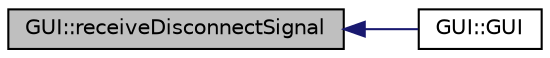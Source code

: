 digraph "GUI::receiveDisconnectSignal"
{
  edge [fontname="Helvetica",fontsize="10",labelfontname="Helvetica",labelfontsize="10"];
  node [fontname="Helvetica",fontsize="10",shape=record];
  rankdir="LR";
  Node1 [label="GUI::receiveDisconnectSignal",height=0.2,width=0.4,color="black", fillcolor="grey75", style="filled", fontcolor="black"];
  Node1 -> Node2 [dir="back",color="midnightblue",fontsize="10",style="solid",fontname="Helvetica"];
  Node2 [label="GUI::GUI",height=0.2,width=0.4,color="black", fillcolor="white", style="filled",URL="$class_g_u_i.html#a35d5fc00149b54cd5a44adf42c7aba80"];
}
